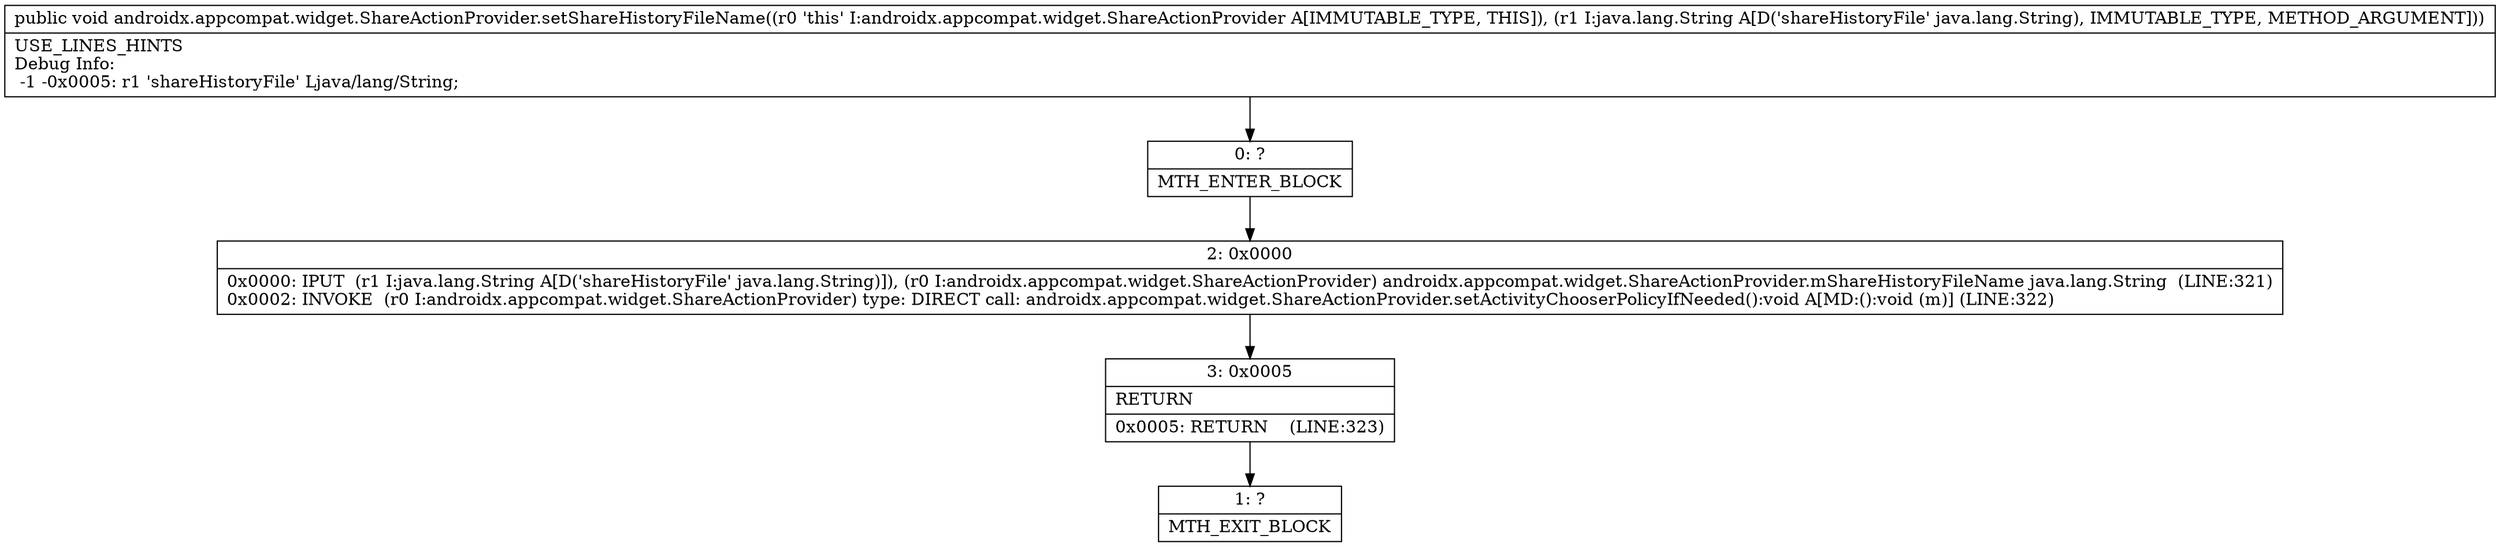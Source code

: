 digraph "CFG forandroidx.appcompat.widget.ShareActionProvider.setShareHistoryFileName(Ljava\/lang\/String;)V" {
Node_0 [shape=record,label="{0\:\ ?|MTH_ENTER_BLOCK\l}"];
Node_2 [shape=record,label="{2\:\ 0x0000|0x0000: IPUT  (r1 I:java.lang.String A[D('shareHistoryFile' java.lang.String)]), (r0 I:androidx.appcompat.widget.ShareActionProvider) androidx.appcompat.widget.ShareActionProvider.mShareHistoryFileName java.lang.String  (LINE:321)\l0x0002: INVOKE  (r0 I:androidx.appcompat.widget.ShareActionProvider) type: DIRECT call: androidx.appcompat.widget.ShareActionProvider.setActivityChooserPolicyIfNeeded():void A[MD:():void (m)] (LINE:322)\l}"];
Node_3 [shape=record,label="{3\:\ 0x0005|RETURN\l|0x0005: RETURN    (LINE:323)\l}"];
Node_1 [shape=record,label="{1\:\ ?|MTH_EXIT_BLOCK\l}"];
MethodNode[shape=record,label="{public void androidx.appcompat.widget.ShareActionProvider.setShareHistoryFileName((r0 'this' I:androidx.appcompat.widget.ShareActionProvider A[IMMUTABLE_TYPE, THIS]), (r1 I:java.lang.String A[D('shareHistoryFile' java.lang.String), IMMUTABLE_TYPE, METHOD_ARGUMENT]))  | USE_LINES_HINTS\lDebug Info:\l  \-1 \-0x0005: r1 'shareHistoryFile' Ljava\/lang\/String;\l}"];
MethodNode -> Node_0;Node_0 -> Node_2;
Node_2 -> Node_3;
Node_3 -> Node_1;
}

